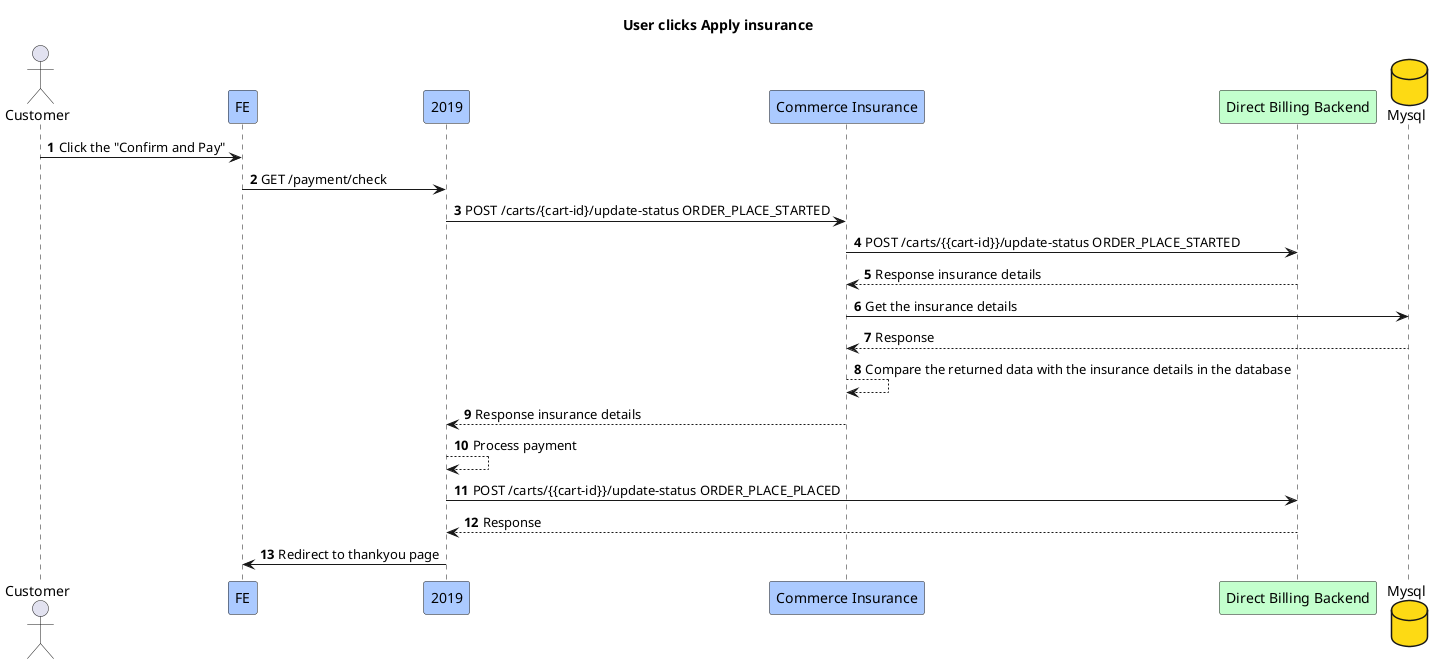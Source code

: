 @startuml
title User clicks Apply insurance
actor Customer
participant FE #abcaff
participant "2019" #abcaff
participant "Commerce Insurance" #abcaff
participant "Direct Billing Backend" #c3ffcd
database "Mysql" #fdda14

autonumber
Customer -> FE:Click the "Confirm and Pay"
FE -> 2019:GET /payment/check
2019 -> "Commerce Insurance":POST /carts/{cart-id}/update-status ORDER_PLACE_STARTED
"Commerce Insurance" -> "Direct Billing Backend":POST /carts/{{cart-id}}/update-status ORDER_PLACE_STARTED
"Direct Billing Backend" --> "Commerce Insurance":Response insurance details
"Commerce Insurance" -> "Mysql":Get the insurance details
"Mysql" --> "Commerce Insurance":Response
"Commerce Insurance" --> "Commerce Insurance" :Compare the returned data with the insurance details in the database
"Commerce Insurance"  --> 2019:Response insurance details

2019 --> 2019:Process payment
2019 -> "Direct Billing Backend":POST /carts/{{cart-id}}/update-status ORDER_PLACE_PLACED
"Direct Billing Backend" --> 2019:Response
2019 -> FE:Redirect to thankyou page

@enduml

